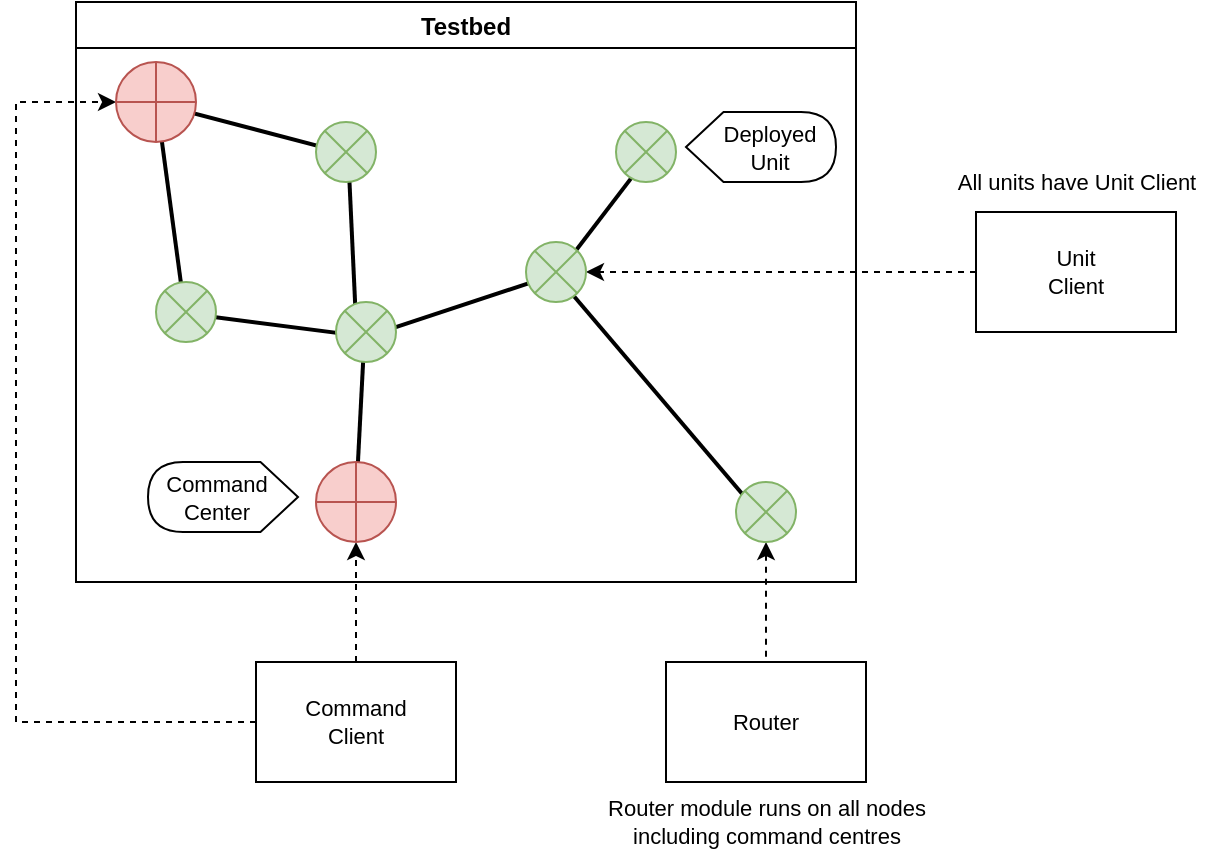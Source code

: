 <mxfile version="14.1.2" type="device" pages="2"><diagram id="Hcep_jaZgJJ_Kv4S8Eau" name="Page-1"><mxGraphModel dx="782" dy="469" grid="1" gridSize="10" guides="1" tooltips="1" connect="1" arrows="0" fold="1" page="0" pageScale="1" pageWidth="850" pageHeight="1100" math="0" shadow="0"><root><mxCell id="0"/><mxCell id="1" parent="0"/><mxCell id="cCVgeR-laMcCLiQXiDfH-35" style="edgeStyle=elbowEdgeStyle;rounded=0;orthogonalLoop=1;jettySize=auto;html=1;exitX=0;exitY=0.5;exitDx=0;exitDy=0;entryX=0;entryY=0.5;entryDx=0;entryDy=0;dashed=1;startArrow=none;startFill=0;endArrow=classic;endFill=1;strokeColor=#000000;strokeWidth=1;fontSize=11;elbow=vertical;" parent="1" source="cCVgeR-laMcCLiQXiDfH-32" target="cCVgeR-laMcCLiQXiDfH-9" edge="1"><mxGeometry relative="1" as="geometry"><Array as="points"><mxPoint x="140" y="380"/></Array></mxGeometry></mxCell><mxCell id="cCVgeR-laMcCLiQXiDfH-33" style="rounded=0;orthogonalLoop=1;jettySize=auto;html=1;exitX=0.5;exitY=0;exitDx=0;exitDy=0;entryX=0.5;entryY=1;entryDx=0;entryDy=0;dashed=1;startArrow=none;startFill=0;endArrow=classic;endFill=1;strokeColor=#000000;strokeWidth=1;fontSize=11;elbow=vertical;" parent="1" source="cCVgeR-laMcCLiQXiDfH-32" target="cCVgeR-laMcCLiQXiDfH-8" edge="1"><mxGeometry relative="1" as="geometry"/></mxCell><mxCell id="cCVgeR-laMcCLiQXiDfH-30" style="rounded=0;orthogonalLoop=1;jettySize=auto;html=1;exitX=0;exitY=0.5;exitDx=0;exitDy=0;entryX=1;entryY=0.5;entryDx=0;entryDy=0;strokeColor=#000000;strokeWidth=1;fontSize=11;endArrow=classic;endFill=1;dashed=1;startArrow=none;startFill=0;" parent="1" source="cCVgeR-laMcCLiQXiDfH-28" target="cCVgeR-laMcCLiQXiDfH-3" edge="1"><mxGeometry relative="1" as="geometry"/></mxCell><mxCell id="cCVgeR-laMcCLiQXiDfH-26" value="" style="elbow=vertical;startArrow=classic;endArrow=none;strokeColor=#000000;strokeWidth=1;fontSize=11;dashed=1;exitX=0.5;exitY=1;exitDx=0;exitDy=0;endFill=0;startFill=1;" parent="1" source="cCVgeR-laMcCLiQXiDfH-4" target="cCVgeR-laMcCLiQXiDfH-25" edge="1"><mxGeometry relative="1" as="geometry"><mxPoint x="510" y="420" as="sourcePoint"/></mxGeometry></mxCell><mxCell id="cCVgeR-laMcCLiQXiDfH-20" value="" style="endArrow=none;html=1;fontSize=11;exitX=0.539;exitY=0.591;exitDx=0;exitDy=0;exitPerimeter=0;fillColor=#ffe6cc;strokeWidth=2;" parent="1" source="cCVgeR-laMcCLiQXiDfH-5" edge="1"><mxGeometry width="50" height="50" relative="1" as="geometry"><mxPoint x="324.25" y="336.56" as="sourcePoint"/><mxPoint x="310" y="320" as="targetPoint"/></mxGeometry></mxCell><mxCell id="cCVgeR-laMcCLiQXiDfH-1" value="Testbed" style="swimlane;swimlaneLine=1;glass=0;sketch=0;treeFolding=0;treeMoving=0;pointerEvents=1;dropTarget=1;collapsible=0;startSize=23;" parent="1" vertex="1"><mxGeometry x="170" y="160" width="390" height="290" as="geometry"><mxRectangle x="170" y="160" width="80" height="23" as="alternateBounds"/></mxGeometry></mxCell><mxCell id="cCVgeR-laMcCLiQXiDfH-24" value="" style="endArrow=none;html=1;fontSize=11;entryX=0.507;entryY=0.52;entryDx=0;entryDy=0;entryPerimeter=0;exitX=0.539;exitY=0.531;exitDx=0;exitDy=0;exitPerimeter=0;fillColor=#ffe6cc;strokeWidth=2;" parent="cCVgeR-laMcCLiQXiDfH-1" source="cCVgeR-laMcCLiQXiDfH-5" target="cCVgeR-laMcCLiQXiDfH-9" edge="1"><mxGeometry width="50" height="50" relative="1" as="geometry"><mxPoint x="194.25" y="216.56" as="sourcePoint"/><mxPoint x="189.76" y="303.56" as="targetPoint"/></mxGeometry></mxCell><mxCell id="cCVgeR-laMcCLiQXiDfH-23" value="" style="endArrow=none;html=1;fontSize=11;entryX=0.594;entryY=0.552;entryDx=0;entryDy=0;entryPerimeter=0;exitX=0.418;exitY=0.565;exitDx=0;exitDy=0;exitPerimeter=0;fillColor=#ffe6cc;strokeWidth=2;" parent="cCVgeR-laMcCLiQXiDfH-1" source="cCVgeR-laMcCLiQXiDfH-3" target="cCVgeR-laMcCLiQXiDfH-7" edge="1"><mxGeometry width="50" height="50" relative="1" as="geometry"><mxPoint x="184.25" y="206.56" as="sourcePoint"/><mxPoint x="179.76" y="293.56" as="targetPoint"/></mxGeometry></mxCell><mxCell id="cCVgeR-laMcCLiQXiDfH-22" value="" style="endArrow=none;html=1;fontSize=11;entryX=0.535;entryY=0.581;entryDx=0;entryDy=0;entryPerimeter=0;exitX=0.514;exitY=0.526;exitDx=0;exitDy=0;exitPerimeter=0;fillColor=#ffe6cc;strokeWidth=2;" parent="cCVgeR-laMcCLiQXiDfH-1" source="cCVgeR-laMcCLiQXiDfH-6" target="cCVgeR-laMcCLiQXiDfH-7" edge="1"><mxGeometry width="50" height="50" relative="1" as="geometry"><mxPoint x="174.25" y="196.56" as="sourcePoint"/><mxPoint x="169.76" y="283.56" as="targetPoint"/></mxGeometry></mxCell><mxCell id="cCVgeR-laMcCLiQXiDfH-21" value="" style="endArrow=none;html=1;fontSize=11;entryX=0.507;entryY=0.498;entryDx=0;entryDy=0;entryPerimeter=0;exitX=0.484;exitY=0.526;exitDx=0;exitDy=0;exitPerimeter=0;fillColor=#ffe6cc;strokeWidth=2;" parent="cCVgeR-laMcCLiQXiDfH-1" source="cCVgeR-laMcCLiQXiDfH-6" target="cCVgeR-laMcCLiQXiDfH-9" edge="1"><mxGeometry width="50" height="50" relative="1" as="geometry"><mxPoint x="164.25" y="186.56" as="sourcePoint"/><mxPoint x="159.76" y="273.56" as="targetPoint"/></mxGeometry></mxCell><mxCell id="cCVgeR-laMcCLiQXiDfH-19" value="" style="endArrow=none;html=1;fontSize=11;entryX=0.494;entryY=0.589;entryDx=0;entryDy=0;entryPerimeter=0;exitX=0.475;exitY=0.552;exitDx=0;exitDy=0;exitPerimeter=0;fillColor=#ffe6cc;strokeWidth=2;" parent="cCVgeR-laMcCLiQXiDfH-1" source="cCVgeR-laMcCLiQXiDfH-7" target="cCVgeR-laMcCLiQXiDfH-8" edge="1"><mxGeometry width="50" height="50" relative="1" as="geometry"><mxPoint x="251.14" y="147.85" as="sourcePoint"/><mxPoint x="353.41" y="268.06" as="targetPoint"/></mxGeometry></mxCell><mxCell id="cCVgeR-laMcCLiQXiDfH-18" value="" style="endArrow=none;html=1;fontSize=11;entryX=0.447;entryY=0.602;entryDx=0;entryDy=0;entryPerimeter=0;exitX=0.538;exitY=0.595;exitDx=0;exitDy=0;exitPerimeter=0;fillColor=#ffe6cc;strokeWidth=2;" parent="cCVgeR-laMcCLiQXiDfH-1" source="cCVgeR-laMcCLiQXiDfH-3" target="cCVgeR-laMcCLiQXiDfH-4" edge="1"><mxGeometry width="50" height="50" relative="1" as="geometry"><mxPoint x="250.24" y="146.95" as="sourcePoint"/><mxPoint x="296.89" y="85.93" as="targetPoint"/></mxGeometry></mxCell><mxCell id="cCVgeR-laMcCLiQXiDfH-17" value="" style="endArrow=none;html=1;fontSize=11;entryX=0.563;entryY=0.531;entryDx=0;entryDy=0;entryPerimeter=0;exitX=0.508;exitY=0.565;exitDx=0;exitDy=0;exitPerimeter=0;fillColor=#ffe6cc;strokeWidth=2;" parent="cCVgeR-laMcCLiQXiDfH-1" source="cCVgeR-laMcCLiQXiDfH-3" target="cCVgeR-laMcCLiQXiDfH-2" edge="1"><mxGeometry width="50" height="50" relative="1" as="geometry"><mxPoint x="210" y="160" as="sourcePoint"/><mxPoint x="260" y="110" as="targetPoint"/></mxGeometry></mxCell><mxCell id="cCVgeR-laMcCLiQXiDfH-2" value="" style="shape=sumEllipse;perimeter=ellipsePerimeter;whiteSpace=wrap;html=1;backgroundOutline=1;fillColor=#d5e8d4;strokeColor=#82b366;" parent="cCVgeR-laMcCLiQXiDfH-1" vertex="1"><mxGeometry x="270" y="60" width="30" height="30" as="geometry"/></mxCell><mxCell id="cCVgeR-laMcCLiQXiDfH-3" value="" style="shape=sumEllipse;perimeter=ellipsePerimeter;whiteSpace=wrap;html=1;backgroundOutline=1;fillColor=#d5e8d4;strokeColor=#82b366;sketch=0;" parent="cCVgeR-laMcCLiQXiDfH-1" vertex="1"><mxGeometry x="225" y="120" width="30" height="30" as="geometry"/></mxCell><mxCell id="cCVgeR-laMcCLiQXiDfH-4" value="" style="shape=sumEllipse;perimeter=ellipsePerimeter;whiteSpace=wrap;html=1;backgroundOutline=1;fillColor=#d5e8d4;strokeColor=#82b366;" parent="cCVgeR-laMcCLiQXiDfH-1" vertex="1"><mxGeometry x="330" y="240" width="30" height="30" as="geometry"/></mxCell><mxCell id="cCVgeR-laMcCLiQXiDfH-5" value="" style="shape=sumEllipse;perimeter=ellipsePerimeter;whiteSpace=wrap;html=1;backgroundOutline=1;fillColor=#d5e8d4;strokeColor=#82b366;" parent="cCVgeR-laMcCLiQXiDfH-1" vertex="1"><mxGeometry x="120" y="60" width="30" height="30" as="geometry"/></mxCell><mxCell id="cCVgeR-laMcCLiQXiDfH-6" value="" style="shape=sumEllipse;perimeter=ellipsePerimeter;whiteSpace=wrap;html=1;backgroundOutline=1;fillColor=#d5e8d4;strokeColor=#82b366;" parent="cCVgeR-laMcCLiQXiDfH-1" vertex="1"><mxGeometry x="40" y="140" width="30" height="30" as="geometry"/></mxCell><mxCell id="cCVgeR-laMcCLiQXiDfH-7" value="" style="shape=sumEllipse;perimeter=ellipsePerimeter;whiteSpace=wrap;html=1;backgroundOutline=1;fillColor=#d5e8d4;strokeColor=#82b366;" parent="cCVgeR-laMcCLiQXiDfH-1" vertex="1"><mxGeometry x="130" y="150" width="30" height="30" as="geometry"/></mxCell><mxCell id="cCVgeR-laMcCLiQXiDfH-8" value="" style="shape=orEllipse;perimeter=ellipsePerimeter;whiteSpace=wrap;html=1;backgroundOutline=1;fillColor=#f8cecc;strokeColor=#b85450;" parent="cCVgeR-laMcCLiQXiDfH-1" vertex="1"><mxGeometry x="120" y="230" width="40" height="40" as="geometry"/></mxCell><mxCell id="cCVgeR-laMcCLiQXiDfH-9" value="" style="shape=orEllipse;perimeter=ellipsePerimeter;whiteSpace=wrap;html=1;backgroundOutline=1;fillColor=#f8cecc;strokeColor=#b85450;" parent="cCVgeR-laMcCLiQXiDfH-1" vertex="1"><mxGeometry x="20" y="30" width="40" height="40" as="geometry"/></mxCell><mxCell id="cCVgeR-laMcCLiQXiDfH-11" value="Deployed&lt;br style=&quot;font-size: 11px;&quot;&gt;Unit" style="shape=display;whiteSpace=wrap;html=1;fontSize=11;verticalAlign=middle;labelPosition=center;verticalLabelPosition=middle;align=center;horizontal=1;spacingTop=1;spacingLeft=9;" parent="cCVgeR-laMcCLiQXiDfH-1" vertex="1"><mxGeometry x="305" y="55" width="75" height="35" as="geometry"/></mxCell><mxCell id="cCVgeR-laMcCLiQXiDfH-14" value="Command&lt;br&gt;Center" style="shape=display;whiteSpace=wrap;html=1;fontSize=11;verticalAlign=middle;labelPosition=center;verticalLabelPosition=middle;align=center;horizontal=1;spacingTop=1;spacingLeft=-6;direction=west;" parent="cCVgeR-laMcCLiQXiDfH-1" vertex="1"><mxGeometry x="36" y="230" width="75" height="35" as="geometry"/></mxCell><mxCell id="cCVgeR-laMcCLiQXiDfH-25" value="Router" style="whiteSpace=wrap;html=1;align=center;verticalAlign=middle;treeFolding=0;treeMoving=1;newEdgeStyle={&quot;edgeStyle&quot;:&quot;elbowEdgeStyle&quot;,&quot;startArrow&quot;:&quot;none&quot;,&quot;endArrow&quot;:&quot;none&quot;};fontSize=11;labelPosition=center;verticalLabelPosition=middle;imageAspect=1;" parent="1" vertex="1"><mxGeometry x="465" y="490" width="100" height="60" as="geometry"/></mxCell><mxCell id="cCVgeR-laMcCLiQXiDfH-27" value="Router module runs on all nodes&lt;br&gt;including command centres" style="text;html=1;align=center;verticalAlign=middle;resizable=0;points=[];autosize=1;fontSize=11;" parent="1" vertex="1"><mxGeometry x="430" y="555" width="170" height="30" as="geometry"/></mxCell><mxCell id="cCVgeR-laMcCLiQXiDfH-28" value="Unit&lt;br&gt;Client" style="whiteSpace=wrap;html=1;align=center;verticalAlign=middle;treeFolding=0;treeMoving=1;newEdgeStyle={&quot;edgeStyle&quot;:&quot;elbowEdgeStyle&quot;,&quot;startArrow&quot;:&quot;none&quot;,&quot;endArrow&quot;:&quot;none&quot;};fontSize=11;sketch=0;" parent="1" vertex="1"><mxGeometry x="620" y="265" width="100" height="60" as="geometry"/></mxCell><mxCell id="cCVgeR-laMcCLiQXiDfH-31" value="All units have Unit Client" style="text;html=1;align=center;verticalAlign=middle;resizable=0;points=[];autosize=1;fontSize=11;" parent="1" vertex="1"><mxGeometry x="605" y="240" width="130" height="20" as="geometry"/></mxCell><mxCell id="cCVgeR-laMcCLiQXiDfH-32" value="Command&lt;br&gt;Client" style="whiteSpace=wrap;html=1;align=center;verticalAlign=middle;treeFolding=0;treeMoving=1;newEdgeStyle={&quot;edgeStyle&quot;:&quot;elbowEdgeStyle&quot;,&quot;startArrow&quot;:&quot;none&quot;,&quot;endArrow&quot;:&quot;none&quot;};fontSize=11;" parent="1" vertex="1"><mxGeometry x="260" y="490" width="100" height="60" as="geometry"/></mxCell></root></mxGraphModel></diagram><diagram id="Rj5cQ7OkOt-3Pb3_1uPQ" name="Page-2"><mxGraphModel dx="782" dy="469" grid="1" gridSize="10" guides="1" tooltips="1" connect="1" arrows="1" fold="1" page="1" pageScale="1" pageWidth="827" pageHeight="1169" math="0" shadow="0"><root><mxCell id="B9j1lU6nPig8aCSfsmfJ-0"/><mxCell id="B9j1lU6nPig8aCSfsmfJ-1" parent="B9j1lU6nPig8aCSfsmfJ-0"/><mxCell id="B9j1lU6nPig8aCSfsmfJ-2" style="edgeStyle=none;rounded=0;orthogonalLoop=1;jettySize=auto;html=1;exitX=1;exitY=0.75;exitDx=0;exitDy=0;entryX=0;entryY=0.5;entryDx=0;entryDy=0;startArrow=none;startFill=0;endArrow=classic;endFill=1;strokeColor=#000000;strokeWidth=2;fontSize=11;" edge="1" parent="B9j1lU6nPig8aCSfsmfJ-1" source="B9j1lU6nPig8aCSfsmfJ-3" target="B9j1lU6nPig8aCSfsmfJ-7"><mxGeometry relative="1" as="geometry"><mxPoint x="189" y="180" as="targetPoint"/><Array as="points"><mxPoint x="179" y="135"/><mxPoint x="179" y="205"/></Array></mxGeometry></mxCell><mxCell id="B9j1lU6nPig8aCSfsmfJ-3" value="&lt;b&gt;&lt;font style=&quot;font-size: 12px&quot;&gt;Command Center Client&lt;/font&gt;&lt;/b&gt;" style="whiteSpace=wrap;html=1;align=center;verticalAlign=middle;treeFolding=0;treeMoving=1;newEdgeStyle={&quot;edgeStyle&quot;:&quot;elbowEdgeStyle&quot;,&quot;startArrow&quot;:&quot;none&quot;,&quot;endArrow&quot;:&quot;none&quot;};fontSize=11;sketch=0;" vertex="1" parent="B9j1lU6nPig8aCSfsmfJ-1"><mxGeometry x="59" y="90" width="100" height="60" as="geometry"/></mxCell><mxCell id="B9j1lU6nPig8aCSfsmfJ-4" value="Command Center Node" style="shape=curlyBracket;whiteSpace=wrap;html=1;rounded=1;direction=north;labelPosition=center;verticalLabelPosition=bottom;align=center;verticalAlign=top;fontStyle=1" vertex="1" parent="B9j1lU6nPig8aCSfsmfJ-1"><mxGeometry x="59" y="300" width="280" height="20" as="geometry"/></mxCell><mxCell id="B9j1lU6nPig8aCSfsmfJ-5" style="edgeStyle=none;rounded=0;orthogonalLoop=1;jettySize=auto;html=1;exitX=1;exitY=0.5;exitDx=0;exitDy=0;startArrow=classic;startFill=1;endArrow=classic;endFill=1;strokeColor=#000000;strokeWidth=2;fontSize=11;" edge="1" parent="B9j1lU6nPig8aCSfsmfJ-1" source="B9j1lU6nPig8aCSfsmfJ-7"><mxGeometry relative="1" as="geometry"><mxPoint x="389" y="205" as="targetPoint"/><mxPoint x="529" y="150" as="sourcePoint"/></mxGeometry></mxCell><mxCell id="B9j1lU6nPig8aCSfsmfJ-6" style="edgeStyle=none;rounded=0;orthogonalLoop=1;jettySize=auto;html=1;exitX=1;exitY=0.25;exitDx=0;exitDy=0;startArrow=classic;startFill=1;endArrow=none;endFill=0;strokeColor=#000000;strokeWidth=2;fontSize=11;" edge="1" parent="B9j1lU6nPig8aCSfsmfJ-1" source="B9j1lU6nPig8aCSfsmfJ-3"><mxGeometry relative="1" as="geometry"><mxPoint x="389" y="105" as="targetPoint"/></mxGeometry></mxCell><mxCell id="B9j1lU6nPig8aCSfsmfJ-7" value="Router" style="swimlane;startSize=23;" vertex="1" parent="B9j1lU6nPig8aCSfsmfJ-1"><mxGeometry x="209" y="130" width="130" height="150" as="geometry"><mxRectangle x="300" y="1320" width="70" height="23" as="alternateBounds"/></mxGeometry></mxCell><mxCell id="B9j1lU6nPig8aCSfsmfJ-8" value="Unicast Router" style="rounded=0;whiteSpace=wrap;html=1;fontStyle=1" vertex="1" parent="B9j1lU6nPig8aCSfsmfJ-7"><mxGeometry x="10" y="30" width="110" height="30" as="geometry"/></mxCell><mxCell id="B9j1lU6nPig8aCSfsmfJ-9" value="Broadcast Router" style="rounded=0;whiteSpace=wrap;html=1;fontStyle=1" vertex="1" parent="B9j1lU6nPig8aCSfsmfJ-7"><mxGeometry x="10" y="70" width="110" height="30" as="geometry"/></mxCell><mxCell id="B9j1lU6nPig8aCSfsmfJ-10" value="Multicast Router" style="rounded=0;whiteSpace=wrap;html=1;fontStyle=1" vertex="1" parent="B9j1lU6nPig8aCSfsmfJ-7"><mxGeometry x="10" y="110" width="110" height="30" as="geometry"/></mxCell><mxCell id="B9j1lU6nPig8aCSfsmfJ-11" value="&lt;b&gt;Node Discovery&lt;/b&gt;" style="rounded=0;whiteSpace=wrap;html=1;" vertex="1" parent="B9j1lU6nPig8aCSfsmfJ-1"><mxGeometry x="59" y="250" width="100" height="30" as="geometry"/></mxCell><mxCell id="B9j1lU6nPig8aCSfsmfJ-12" value="&lt;b&gt;Media Codec&lt;/b&gt;" style="rounded=0;whiteSpace=wrap;html=1;" vertex="1" parent="B9j1lU6nPig8aCSfsmfJ-1"><mxGeometry x="59" y="190" width="100" height="30" as="geometry"/></mxCell><mxCell id="B9j1lU6nPig8aCSfsmfJ-13" value="" style="endArrow=classic;startArrow=classic;html=1;strokeWidth=2;entryX=0.5;entryY=1;entryDx=0;entryDy=0;exitX=0.5;exitY=0;exitDx=0;exitDy=0;" edge="1" parent="B9j1lU6nPig8aCSfsmfJ-1" source="B9j1lU6nPig8aCSfsmfJ-12" target="B9j1lU6nPig8aCSfsmfJ-3"><mxGeometry width="50" height="50" relative="1" as="geometry"><mxPoint x="249" y="280" as="sourcePoint"/><mxPoint x="299" y="230" as="targetPoint"/></mxGeometry></mxCell><mxCell id="B9j1lU6nPig8aCSfsmfJ-14" value="" style="endArrow=classic;startArrow=classic;html=1;strokeWidth=2;exitX=1;exitY=0.5;exitDx=0;exitDy=0;" edge="1" parent="B9j1lU6nPig8aCSfsmfJ-1" source="B9j1lU6nPig8aCSfsmfJ-11"><mxGeometry width="50" height="50" relative="1" as="geometry"><mxPoint x="249" y="180" as="sourcePoint"/><mxPoint x="209" y="265" as="targetPoint"/></mxGeometry></mxCell><mxCell id="B9j1lU6nPig8aCSfsmfJ-15" value="" style="endArrow=none;html=1;strokeColor=#000000;strokeWidth=2;fontSize=11;dashed=1;" edge="1" parent="B9j1lU6nPig8aCSfsmfJ-1"><mxGeometry width="50" height="50" relative="1" as="geometry"><mxPoint x="389" y="290" as="sourcePoint"/><mxPoint x="389" y="80" as="targetPoint"/></mxGeometry></mxCell><mxCell id="B9j1lU6nPig8aCSfsmfJ-16" value="... Network..." style="text;html=1;align=center;verticalAlign=middle;resizable=0;points=[];autosize=1;fontSize=12;horizontal=0;fontStyle=1" vertex="1" parent="B9j1lU6nPig8aCSfsmfJ-1"><mxGeometry x="399" y="150" width="30" height="80" as="geometry"/></mxCell><mxCell id="B9j1lU6nPig8aCSfsmfJ-17" value="" style="endArrow=none;html=1;strokeColor=#000000;strokeWidth=2;fontSize=11;dashed=1;" edge="1" parent="B9j1lU6nPig8aCSfsmfJ-1"><mxGeometry width="50" height="50" relative="1" as="geometry"><mxPoint x="438" y="290" as="sourcePoint"/><mxPoint x="438" y="80" as="targetPoint"/></mxGeometry></mxCell><mxCell id="B9j1lU6nPig8aCSfsmfJ-18" value="Router" style="swimlane;startSize=23;" vertex="1" parent="B9j1lU6nPig8aCSfsmfJ-1"><mxGeometry x="489" y="130" width="130" height="150" as="geometry"><mxRectangle x="300" y="1320" width="70" height="23" as="alternateBounds"/></mxGeometry></mxCell><mxCell id="B9j1lU6nPig8aCSfsmfJ-19" value="Unicast Router" style="rounded=0;whiteSpace=wrap;html=1;fontStyle=1" vertex="1" parent="B9j1lU6nPig8aCSfsmfJ-18"><mxGeometry x="10" y="30" width="110" height="30" as="geometry"/></mxCell><mxCell id="B9j1lU6nPig8aCSfsmfJ-20" value="Broadcast Router" style="rounded=0;whiteSpace=wrap;html=1;fontStyle=1" vertex="1" parent="B9j1lU6nPig8aCSfsmfJ-18"><mxGeometry x="10" y="70" width="110" height="30" as="geometry"/></mxCell><mxCell id="B9j1lU6nPig8aCSfsmfJ-21" value="Multicast Router" style="rounded=0;whiteSpace=wrap;html=1;fontStyle=1" vertex="1" parent="B9j1lU6nPig8aCSfsmfJ-18"><mxGeometry x="10" y="110" width="110" height="30" as="geometry"/></mxCell><mxCell id="B9j1lU6nPig8aCSfsmfJ-22" value="" style="endArrow=classic;startArrow=classic;html=1;strokeWidth=2;fontSize=12;entryX=0;entryY=0.5;entryDx=0;entryDy=0;" edge="1" parent="B9j1lU6nPig8aCSfsmfJ-1" target="B9j1lU6nPig8aCSfsmfJ-18"><mxGeometry width="50" height="50" relative="1" as="geometry"><mxPoint x="439" y="205" as="sourcePoint"/><mxPoint x="399" y="140" as="targetPoint"/></mxGeometry></mxCell><mxCell id="B9j1lU6nPig8aCSfsmfJ-23" value="&lt;b&gt;Node Discovery&lt;/b&gt;" style="rounded=0;whiteSpace=wrap;html=1;" vertex="1" parent="B9j1lU6nPig8aCSfsmfJ-1"><mxGeometry x="669" y="250" width="100" height="30" as="geometry"/></mxCell><mxCell id="B9j1lU6nPig8aCSfsmfJ-24" value="" style="endArrow=classic;startArrow=classic;html=1;strokeWidth=2;exitX=1;exitY=0.5;exitDx=0;exitDy=0;" edge="1" parent="B9j1lU6nPig8aCSfsmfJ-1"><mxGeometry width="50" height="50" relative="1" as="geometry"><mxPoint x="619" y="264.5" as="sourcePoint"/><mxPoint x="669" y="264.5" as="targetPoint"/></mxGeometry></mxCell><mxCell id="B9j1lU6nPig8aCSfsmfJ-25" value="&lt;b&gt;Media Codec&lt;/b&gt;" style="rounded=0;whiteSpace=wrap;html=1;" vertex="1" parent="B9j1lU6nPig8aCSfsmfJ-1"><mxGeometry x="669" y="190" width="100" height="30" as="geometry"/></mxCell><mxCell id="B9j1lU6nPig8aCSfsmfJ-26" value="&lt;b&gt;&lt;font style=&quot;font-size: 12px&quot;&gt;Unit Client&lt;/font&gt;&lt;/b&gt;" style="whiteSpace=wrap;html=1;align=center;verticalAlign=middle;treeFolding=0;treeMoving=1;newEdgeStyle={&quot;edgeStyle&quot;:&quot;elbowEdgeStyle&quot;,&quot;startArrow&quot;:&quot;none&quot;,&quot;endArrow&quot;:&quot;none&quot;};fontSize=11;sketch=0;" vertex="1" parent="B9j1lU6nPig8aCSfsmfJ-1"><mxGeometry x="669" y="90" width="100" height="60" as="geometry"/></mxCell><mxCell id="B9j1lU6nPig8aCSfsmfJ-27" value="" style="endArrow=classic;html=1;strokeWidth=2;fontSize=12;exitX=0;exitY=0.75;exitDx=0;exitDy=0;entryX=1;entryY=0.5;entryDx=0;entryDy=0;rounded=0;" edge="1" parent="B9j1lU6nPig8aCSfsmfJ-1" source="B9j1lU6nPig8aCSfsmfJ-26" target="B9j1lU6nPig8aCSfsmfJ-18"><mxGeometry width="50" height="50" relative="1" as="geometry"><mxPoint x="389" y="200" as="sourcePoint"/><mxPoint x="439" y="150" as="targetPoint"/><Array as="points"><mxPoint x="649" y="135"/><mxPoint x="649" y="205"/></Array></mxGeometry></mxCell><mxCell id="B9j1lU6nPig8aCSfsmfJ-28" value="" style="endArrow=classic;html=1;strokeWidth=2;fontSize=12;entryX=0;entryY=0.25;entryDx=0;entryDy=0;" edge="1" parent="B9j1lU6nPig8aCSfsmfJ-1" target="B9j1lU6nPig8aCSfsmfJ-26"><mxGeometry width="50" height="50" relative="1" as="geometry"><mxPoint x="439" y="105" as="sourcePoint"/><mxPoint x="439" y="150" as="targetPoint"/></mxGeometry></mxCell><mxCell id="B9j1lU6nPig8aCSfsmfJ-29" value="" style="endArrow=classic;startArrow=classic;html=1;strokeWidth=2;fontSize=12;entryX=0.5;entryY=1;entryDx=0;entryDy=0;exitX=0.5;exitY=0;exitDx=0;exitDy=0;" edge="1" parent="B9j1lU6nPig8aCSfsmfJ-1" source="B9j1lU6nPig8aCSfsmfJ-25" target="B9j1lU6nPig8aCSfsmfJ-26"><mxGeometry width="50" height="50" relative="1" as="geometry"><mxPoint x="419" y="120" as="sourcePoint"/><mxPoint x="469" y="70" as="targetPoint"/></mxGeometry></mxCell><mxCell id="B9j1lU6nPig8aCSfsmfJ-30" value="Unit Node" style="shape=curlyBracket;whiteSpace=wrap;html=1;rounded=1;direction=north;labelPosition=center;verticalLabelPosition=bottom;align=center;verticalAlign=top;fontStyle=1" vertex="1" parent="B9j1lU6nPig8aCSfsmfJ-1"><mxGeometry x="489" y="300" width="280" height="20" as="geometry"/></mxCell></root></mxGraphModel></diagram></mxfile>